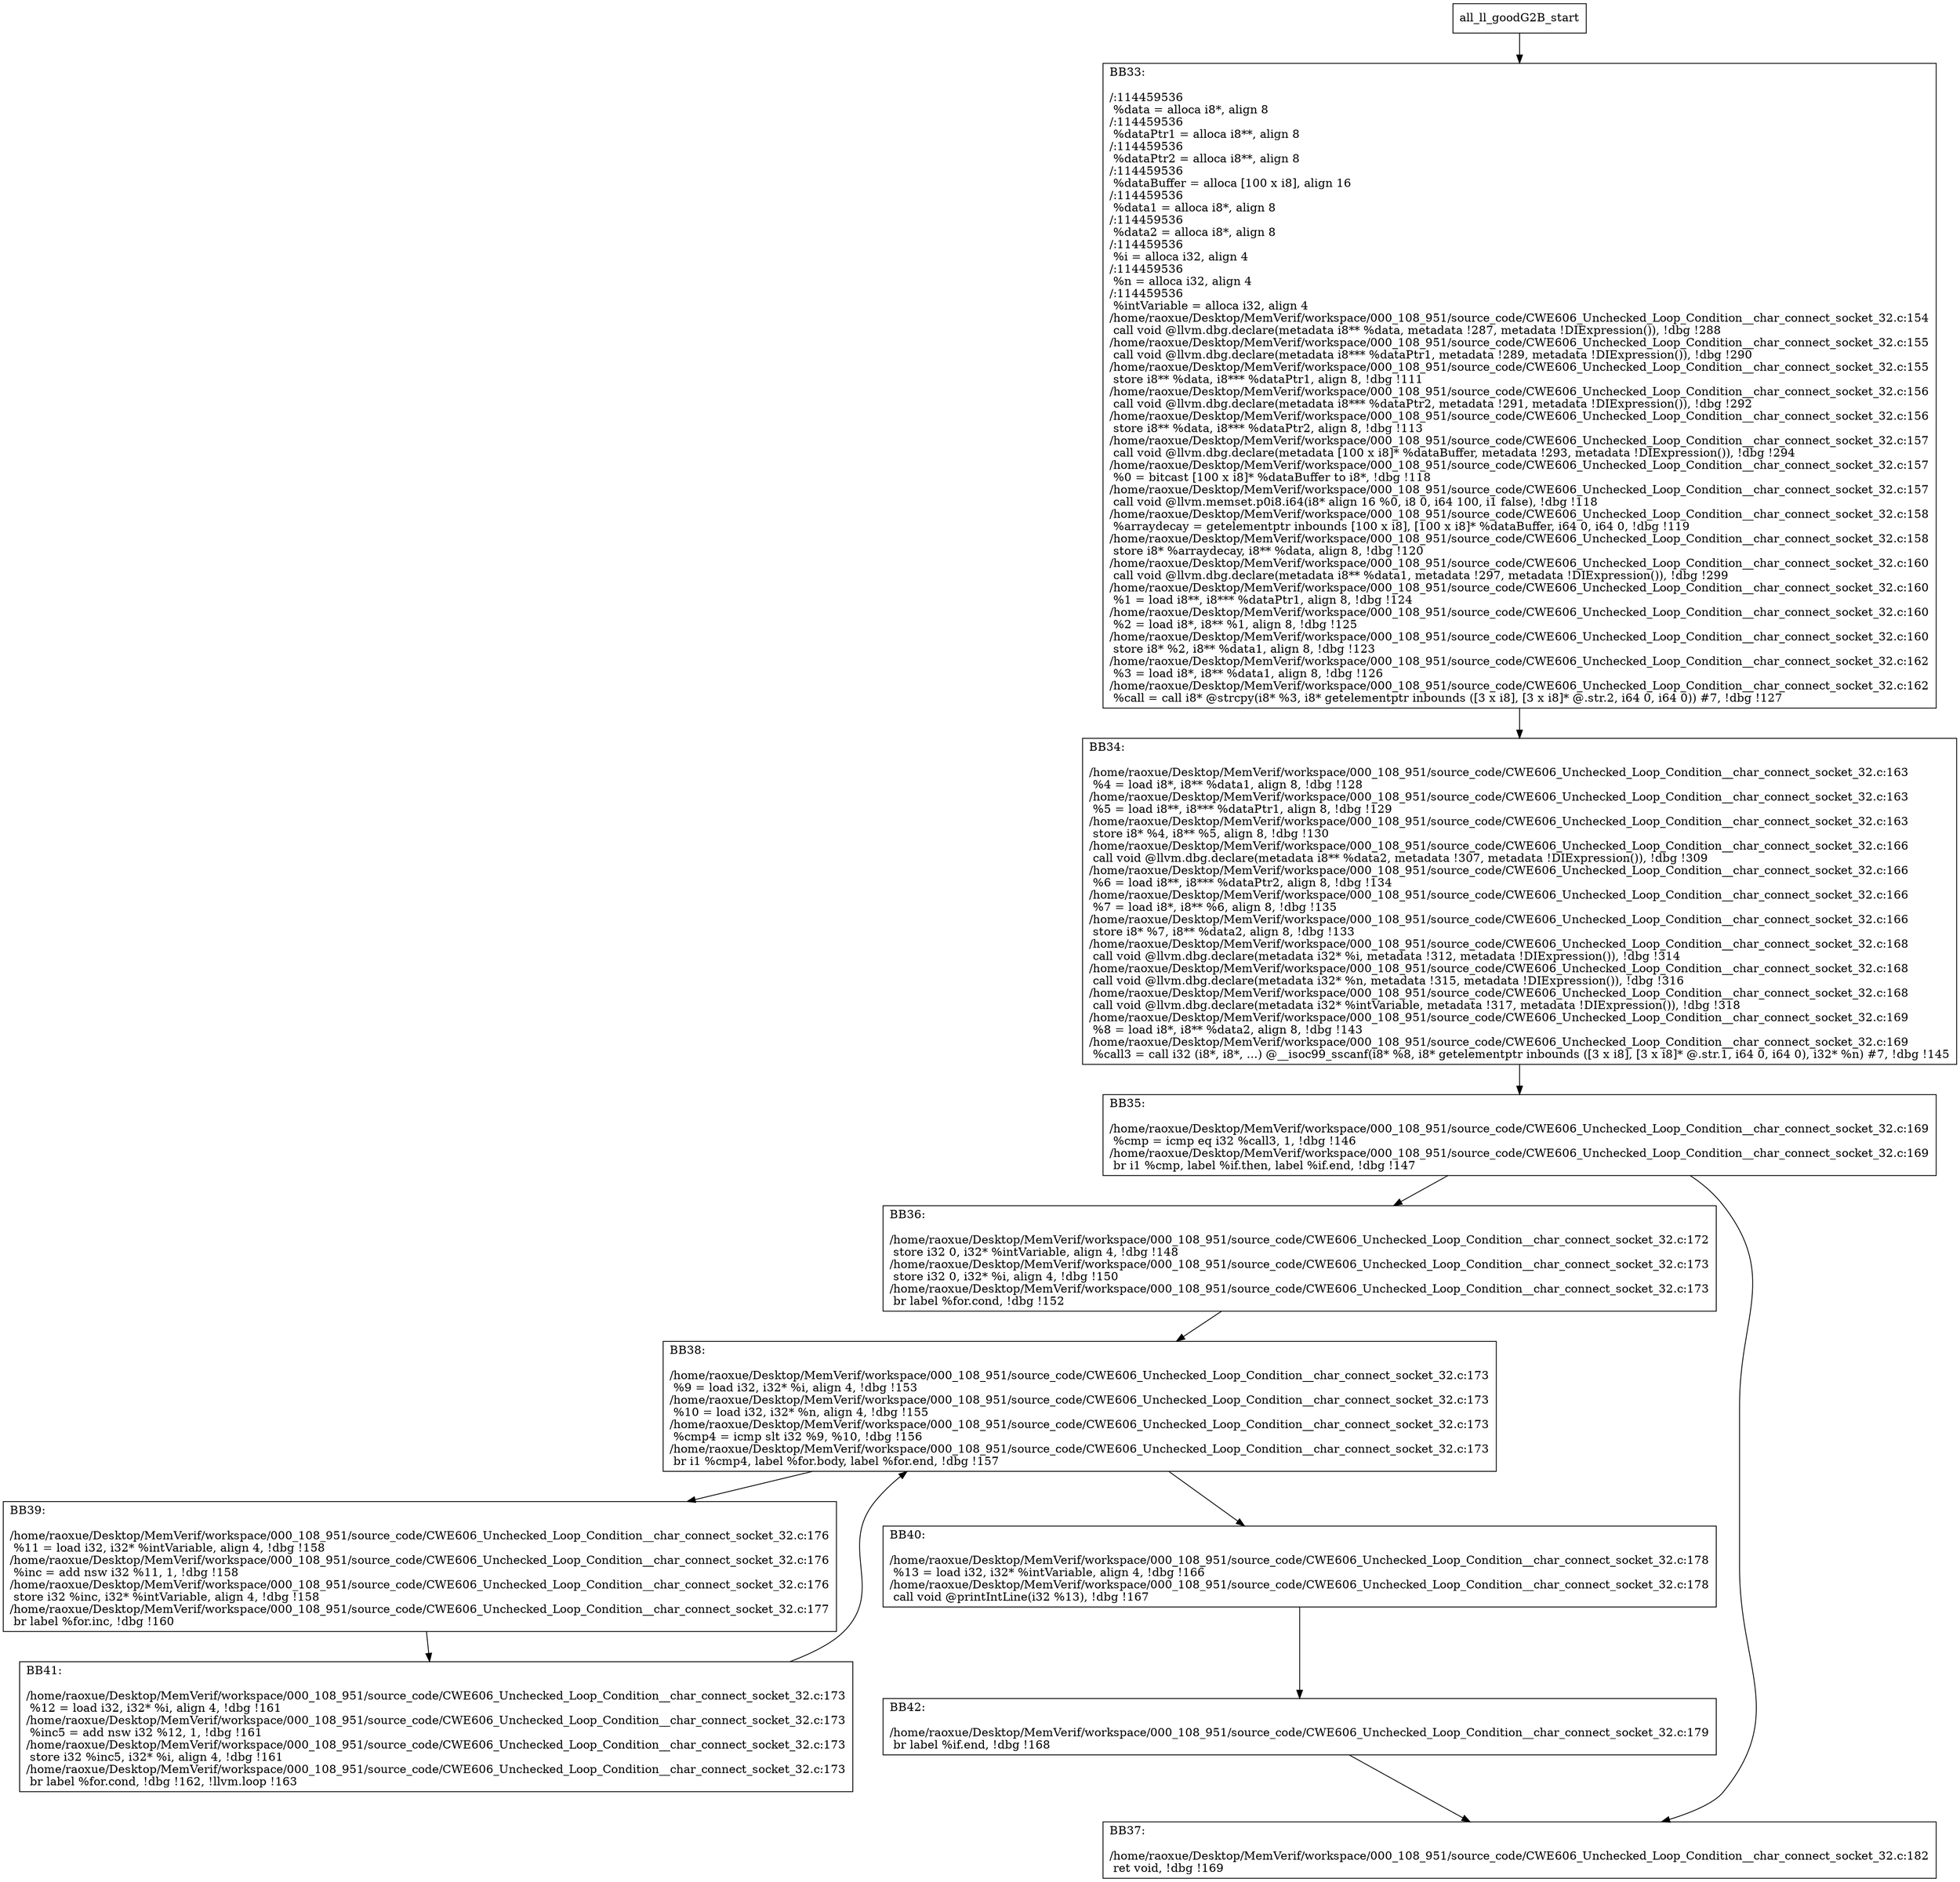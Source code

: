 digraph "CFG for'all_ll_goodG2B' function" {
	BBall_ll_goodG2B_start[shape=record,label="{all_ll_goodG2B_start}"];
	BBall_ll_goodG2B_start-> all_ll_goodG2BBB33;
	all_ll_goodG2BBB33 [shape=record, label="{BB33:\l\l/:114459536\l
  %data = alloca i8*, align 8\l
/:114459536\l
  %dataPtr1 = alloca i8**, align 8\l
/:114459536\l
  %dataPtr2 = alloca i8**, align 8\l
/:114459536\l
  %dataBuffer = alloca [100 x i8], align 16\l
/:114459536\l
  %data1 = alloca i8*, align 8\l
/:114459536\l
  %data2 = alloca i8*, align 8\l
/:114459536\l
  %i = alloca i32, align 4\l
/:114459536\l
  %n = alloca i32, align 4\l
/:114459536\l
  %intVariable = alloca i32, align 4\l
/home/raoxue/Desktop/MemVerif/workspace/000_108_951/source_code/CWE606_Unchecked_Loop_Condition__char_connect_socket_32.c:154\l
  call void @llvm.dbg.declare(metadata i8** %data, metadata !287, metadata !DIExpression()), !dbg !288\l
/home/raoxue/Desktop/MemVerif/workspace/000_108_951/source_code/CWE606_Unchecked_Loop_Condition__char_connect_socket_32.c:155\l
  call void @llvm.dbg.declare(metadata i8*** %dataPtr1, metadata !289, metadata !DIExpression()), !dbg !290\l
/home/raoxue/Desktop/MemVerif/workspace/000_108_951/source_code/CWE606_Unchecked_Loop_Condition__char_connect_socket_32.c:155\l
  store i8** %data, i8*** %dataPtr1, align 8, !dbg !111\l
/home/raoxue/Desktop/MemVerif/workspace/000_108_951/source_code/CWE606_Unchecked_Loop_Condition__char_connect_socket_32.c:156\l
  call void @llvm.dbg.declare(metadata i8*** %dataPtr2, metadata !291, metadata !DIExpression()), !dbg !292\l
/home/raoxue/Desktop/MemVerif/workspace/000_108_951/source_code/CWE606_Unchecked_Loop_Condition__char_connect_socket_32.c:156\l
  store i8** %data, i8*** %dataPtr2, align 8, !dbg !113\l
/home/raoxue/Desktop/MemVerif/workspace/000_108_951/source_code/CWE606_Unchecked_Loop_Condition__char_connect_socket_32.c:157\l
  call void @llvm.dbg.declare(metadata [100 x i8]* %dataBuffer, metadata !293, metadata !DIExpression()), !dbg !294\l
/home/raoxue/Desktop/MemVerif/workspace/000_108_951/source_code/CWE606_Unchecked_Loop_Condition__char_connect_socket_32.c:157\l
  %0 = bitcast [100 x i8]* %dataBuffer to i8*, !dbg !118\l
/home/raoxue/Desktop/MemVerif/workspace/000_108_951/source_code/CWE606_Unchecked_Loop_Condition__char_connect_socket_32.c:157\l
  call void @llvm.memset.p0i8.i64(i8* align 16 %0, i8 0, i64 100, i1 false), !dbg !118\l
/home/raoxue/Desktop/MemVerif/workspace/000_108_951/source_code/CWE606_Unchecked_Loop_Condition__char_connect_socket_32.c:158\l
  %arraydecay = getelementptr inbounds [100 x i8], [100 x i8]* %dataBuffer, i64 0, i64 0, !dbg !119\l
/home/raoxue/Desktop/MemVerif/workspace/000_108_951/source_code/CWE606_Unchecked_Loop_Condition__char_connect_socket_32.c:158\l
  store i8* %arraydecay, i8** %data, align 8, !dbg !120\l
/home/raoxue/Desktop/MemVerif/workspace/000_108_951/source_code/CWE606_Unchecked_Loop_Condition__char_connect_socket_32.c:160\l
  call void @llvm.dbg.declare(metadata i8** %data1, metadata !297, metadata !DIExpression()), !dbg !299\l
/home/raoxue/Desktop/MemVerif/workspace/000_108_951/source_code/CWE606_Unchecked_Loop_Condition__char_connect_socket_32.c:160\l
  %1 = load i8**, i8*** %dataPtr1, align 8, !dbg !124\l
/home/raoxue/Desktop/MemVerif/workspace/000_108_951/source_code/CWE606_Unchecked_Loop_Condition__char_connect_socket_32.c:160\l
  %2 = load i8*, i8** %1, align 8, !dbg !125\l
/home/raoxue/Desktop/MemVerif/workspace/000_108_951/source_code/CWE606_Unchecked_Loop_Condition__char_connect_socket_32.c:160\l
  store i8* %2, i8** %data1, align 8, !dbg !123\l
/home/raoxue/Desktop/MemVerif/workspace/000_108_951/source_code/CWE606_Unchecked_Loop_Condition__char_connect_socket_32.c:162\l
  %3 = load i8*, i8** %data1, align 8, !dbg !126\l
/home/raoxue/Desktop/MemVerif/workspace/000_108_951/source_code/CWE606_Unchecked_Loop_Condition__char_connect_socket_32.c:162\l
  %call = call i8* @strcpy(i8* %3, i8* getelementptr inbounds ([3 x i8], [3 x i8]* @.str.2, i64 0, i64 0)) #7, !dbg !127\l
}"];
	all_ll_goodG2BBB33-> all_ll_goodG2BBB34;
	all_ll_goodG2BBB34 [shape=record, label="{BB34:\l\l/home/raoxue/Desktop/MemVerif/workspace/000_108_951/source_code/CWE606_Unchecked_Loop_Condition__char_connect_socket_32.c:163\l
  %4 = load i8*, i8** %data1, align 8, !dbg !128\l
/home/raoxue/Desktop/MemVerif/workspace/000_108_951/source_code/CWE606_Unchecked_Loop_Condition__char_connect_socket_32.c:163\l
  %5 = load i8**, i8*** %dataPtr1, align 8, !dbg !129\l
/home/raoxue/Desktop/MemVerif/workspace/000_108_951/source_code/CWE606_Unchecked_Loop_Condition__char_connect_socket_32.c:163\l
  store i8* %4, i8** %5, align 8, !dbg !130\l
/home/raoxue/Desktop/MemVerif/workspace/000_108_951/source_code/CWE606_Unchecked_Loop_Condition__char_connect_socket_32.c:166\l
  call void @llvm.dbg.declare(metadata i8** %data2, metadata !307, metadata !DIExpression()), !dbg !309\l
/home/raoxue/Desktop/MemVerif/workspace/000_108_951/source_code/CWE606_Unchecked_Loop_Condition__char_connect_socket_32.c:166\l
  %6 = load i8**, i8*** %dataPtr2, align 8, !dbg !134\l
/home/raoxue/Desktop/MemVerif/workspace/000_108_951/source_code/CWE606_Unchecked_Loop_Condition__char_connect_socket_32.c:166\l
  %7 = load i8*, i8** %6, align 8, !dbg !135\l
/home/raoxue/Desktop/MemVerif/workspace/000_108_951/source_code/CWE606_Unchecked_Loop_Condition__char_connect_socket_32.c:166\l
  store i8* %7, i8** %data2, align 8, !dbg !133\l
/home/raoxue/Desktop/MemVerif/workspace/000_108_951/source_code/CWE606_Unchecked_Loop_Condition__char_connect_socket_32.c:168\l
  call void @llvm.dbg.declare(metadata i32* %i, metadata !312, metadata !DIExpression()), !dbg !314\l
/home/raoxue/Desktop/MemVerif/workspace/000_108_951/source_code/CWE606_Unchecked_Loop_Condition__char_connect_socket_32.c:168\l
  call void @llvm.dbg.declare(metadata i32* %n, metadata !315, metadata !DIExpression()), !dbg !316\l
/home/raoxue/Desktop/MemVerif/workspace/000_108_951/source_code/CWE606_Unchecked_Loop_Condition__char_connect_socket_32.c:168\l
  call void @llvm.dbg.declare(metadata i32* %intVariable, metadata !317, metadata !DIExpression()), !dbg !318\l
/home/raoxue/Desktop/MemVerif/workspace/000_108_951/source_code/CWE606_Unchecked_Loop_Condition__char_connect_socket_32.c:169\l
  %8 = load i8*, i8** %data2, align 8, !dbg !143\l
/home/raoxue/Desktop/MemVerif/workspace/000_108_951/source_code/CWE606_Unchecked_Loop_Condition__char_connect_socket_32.c:169\l
  %call3 = call i32 (i8*, i8*, ...) @__isoc99_sscanf(i8* %8, i8* getelementptr inbounds ([3 x i8], [3 x i8]* @.str.1, i64 0, i64 0), i32* %n) #7, !dbg !145\l
}"];
	all_ll_goodG2BBB34-> all_ll_goodG2BBB35;
	all_ll_goodG2BBB35 [shape=record, label="{BB35:\l\l/home/raoxue/Desktop/MemVerif/workspace/000_108_951/source_code/CWE606_Unchecked_Loop_Condition__char_connect_socket_32.c:169\l
  %cmp = icmp eq i32 %call3, 1, !dbg !146\l
/home/raoxue/Desktop/MemVerif/workspace/000_108_951/source_code/CWE606_Unchecked_Loop_Condition__char_connect_socket_32.c:169\l
  br i1 %cmp, label %if.then, label %if.end, !dbg !147\l
}"];
	all_ll_goodG2BBB35-> all_ll_goodG2BBB36;
	all_ll_goodG2BBB35-> all_ll_goodG2BBB37;
	all_ll_goodG2BBB36 [shape=record, label="{BB36:\l\l/home/raoxue/Desktop/MemVerif/workspace/000_108_951/source_code/CWE606_Unchecked_Loop_Condition__char_connect_socket_32.c:172\l
  store i32 0, i32* %intVariable, align 4, !dbg !148\l
/home/raoxue/Desktop/MemVerif/workspace/000_108_951/source_code/CWE606_Unchecked_Loop_Condition__char_connect_socket_32.c:173\l
  store i32 0, i32* %i, align 4, !dbg !150\l
/home/raoxue/Desktop/MemVerif/workspace/000_108_951/source_code/CWE606_Unchecked_Loop_Condition__char_connect_socket_32.c:173\l
  br label %for.cond, !dbg !152\l
}"];
	all_ll_goodG2BBB36-> all_ll_goodG2BBB38;
	all_ll_goodG2BBB38 [shape=record, label="{BB38:\l\l/home/raoxue/Desktop/MemVerif/workspace/000_108_951/source_code/CWE606_Unchecked_Loop_Condition__char_connect_socket_32.c:173\l
  %9 = load i32, i32* %i, align 4, !dbg !153\l
/home/raoxue/Desktop/MemVerif/workspace/000_108_951/source_code/CWE606_Unchecked_Loop_Condition__char_connect_socket_32.c:173\l
  %10 = load i32, i32* %n, align 4, !dbg !155\l
/home/raoxue/Desktop/MemVerif/workspace/000_108_951/source_code/CWE606_Unchecked_Loop_Condition__char_connect_socket_32.c:173\l
  %cmp4 = icmp slt i32 %9, %10, !dbg !156\l
/home/raoxue/Desktop/MemVerif/workspace/000_108_951/source_code/CWE606_Unchecked_Loop_Condition__char_connect_socket_32.c:173\l
  br i1 %cmp4, label %for.body, label %for.end, !dbg !157\l
}"];
	all_ll_goodG2BBB38-> all_ll_goodG2BBB39;
	all_ll_goodG2BBB38-> all_ll_goodG2BBB40;
	all_ll_goodG2BBB39 [shape=record, label="{BB39:\l\l/home/raoxue/Desktop/MemVerif/workspace/000_108_951/source_code/CWE606_Unchecked_Loop_Condition__char_connect_socket_32.c:176\l
  %11 = load i32, i32* %intVariable, align 4, !dbg !158\l
/home/raoxue/Desktop/MemVerif/workspace/000_108_951/source_code/CWE606_Unchecked_Loop_Condition__char_connect_socket_32.c:176\l
  %inc = add nsw i32 %11, 1, !dbg !158\l
/home/raoxue/Desktop/MemVerif/workspace/000_108_951/source_code/CWE606_Unchecked_Loop_Condition__char_connect_socket_32.c:176\l
  store i32 %inc, i32* %intVariable, align 4, !dbg !158\l
/home/raoxue/Desktop/MemVerif/workspace/000_108_951/source_code/CWE606_Unchecked_Loop_Condition__char_connect_socket_32.c:177\l
  br label %for.inc, !dbg !160\l
}"];
	all_ll_goodG2BBB39-> all_ll_goodG2BBB41;
	all_ll_goodG2BBB41 [shape=record, label="{BB41:\l\l/home/raoxue/Desktop/MemVerif/workspace/000_108_951/source_code/CWE606_Unchecked_Loop_Condition__char_connect_socket_32.c:173\l
  %12 = load i32, i32* %i, align 4, !dbg !161\l
/home/raoxue/Desktop/MemVerif/workspace/000_108_951/source_code/CWE606_Unchecked_Loop_Condition__char_connect_socket_32.c:173\l
  %inc5 = add nsw i32 %12, 1, !dbg !161\l
/home/raoxue/Desktop/MemVerif/workspace/000_108_951/source_code/CWE606_Unchecked_Loop_Condition__char_connect_socket_32.c:173\l
  store i32 %inc5, i32* %i, align 4, !dbg !161\l
/home/raoxue/Desktop/MemVerif/workspace/000_108_951/source_code/CWE606_Unchecked_Loop_Condition__char_connect_socket_32.c:173\l
  br label %for.cond, !dbg !162, !llvm.loop !163\l
}"];
	all_ll_goodG2BBB41-> all_ll_goodG2BBB38;
	all_ll_goodG2BBB40 [shape=record, label="{BB40:\l\l/home/raoxue/Desktop/MemVerif/workspace/000_108_951/source_code/CWE606_Unchecked_Loop_Condition__char_connect_socket_32.c:178\l
  %13 = load i32, i32* %intVariable, align 4, !dbg !166\l
/home/raoxue/Desktop/MemVerif/workspace/000_108_951/source_code/CWE606_Unchecked_Loop_Condition__char_connect_socket_32.c:178\l
  call void @printIntLine(i32 %13), !dbg !167\l
}"];
	all_ll_goodG2BBB40-> all_ll_goodG2BBB42;
	all_ll_goodG2BBB42 [shape=record, label="{BB42:\l\l/home/raoxue/Desktop/MemVerif/workspace/000_108_951/source_code/CWE606_Unchecked_Loop_Condition__char_connect_socket_32.c:179\l
  br label %if.end, !dbg !168\l
}"];
	all_ll_goodG2BBB42-> all_ll_goodG2BBB37;
	all_ll_goodG2BBB37 [shape=record, label="{BB37:\l\l/home/raoxue/Desktop/MemVerif/workspace/000_108_951/source_code/CWE606_Unchecked_Loop_Condition__char_connect_socket_32.c:182\l
  ret void, !dbg !169\l
}"];
}
